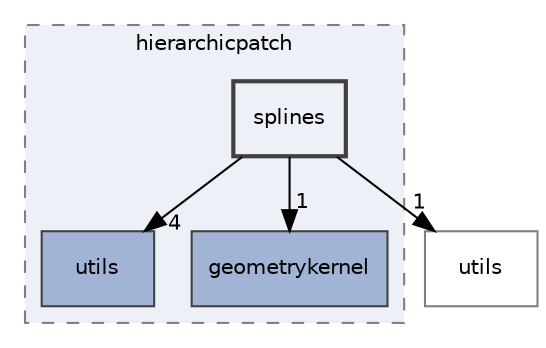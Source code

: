 digraph "splines"
{
 // LATEX_PDF_SIZE
  edge [fontname="Helvetica",fontsize="10",labelfontname="Helvetica",labelfontsize="10"];
  node [fontname="Helvetica",fontsize="10",shape=record];
  compound=true
  subgraph clusterdir_12fc9e68aad46ae2d80ba50ef1c96d76 {
    graph [ bgcolor="#edf0f7", pencolor="grey50", style="filled,dashed,", label="hierarchicpatch", fontname="Helvetica", fontsize="10", URL="dir_12fc9e68aad46ae2d80ba50ef1c96d76.html"]
  dir_29e36e3869dd8211c6d429092de827ad [shape=box, label="utils", style="filled,", fillcolor="#a2b4d6", color="grey25", URL="dir_29e36e3869dd8211c6d429092de827ad.html"];
  dir_dd59cf058be4b87402b3a744c5ea20b5 [shape=box, label="geometrykernel", style="filled,", fillcolor="#a2b4d6", color="grey25", URL="dir_dd59cf058be4b87402b3a744c5ea20b5.html"];
  dir_db7a8382cbcdbcaaeb9c3dd2ed6d6157 [shape=box, label="splines", style="filled,bold,", fillcolor="#edf0f7", color="grey25", URL="dir_db7a8382cbcdbcaaeb9c3dd2ed6d6157.html"];
  }
  dir_054fedf05f142c88b967e78541d2ed3d [shape=box, label="utils", style="", fillcolor="#edf0f7", color="grey50", URL="dir_054fedf05f142c88b967e78541d2ed3d.html"];
  dir_db7a8382cbcdbcaaeb9c3dd2ed6d6157->dir_054fedf05f142c88b967e78541d2ed3d [headlabel="1", labeldistance=1.5 headhref="dir_000010_000013.html"];
  dir_db7a8382cbcdbcaaeb9c3dd2ed6d6157->dir_29e36e3869dd8211c6d429092de827ad [headlabel="4", labeldistance=1.5 headhref="dir_000010_000012.html"];
  dir_db7a8382cbcdbcaaeb9c3dd2ed6d6157->dir_dd59cf058be4b87402b3a744c5ea20b5 [headlabel="1", labeldistance=1.5 headhref="dir_000010_000003.html"];
}
